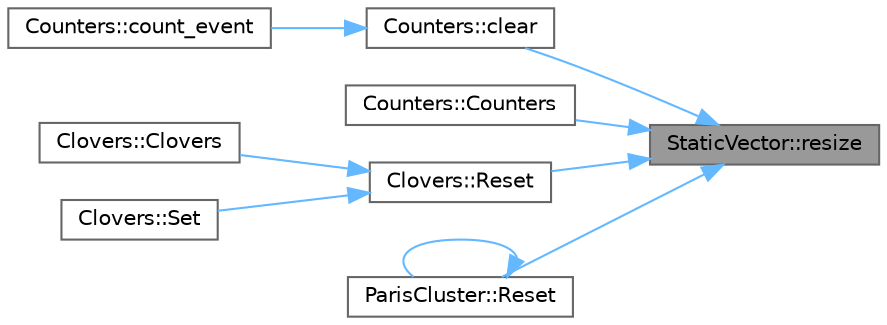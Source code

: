 digraph "StaticVector::resize"
{
 // LATEX_PDF_SIZE
  bgcolor="transparent";
  edge [fontname=Helvetica,fontsize=10,labelfontname=Helvetica,labelfontsize=10];
  node [fontname=Helvetica,fontsize=10,shape=box,height=0.2,width=0.4];
  rankdir="RL";
  Node1 [id="Node000001",label="StaticVector::resize",height=0.2,width=0.4,color="gray40", fillcolor="grey60", style="filled", fontcolor="black",tooltip=" "];
  Node1 -> Node2 [id="edge1_Node000001_Node000002",dir="back",color="steelblue1",style="solid",tooltip=" "];
  Node2 [id="Node000002",label="Counters::clear",height=0.2,width=0.4,color="grey40", fillcolor="white", style="filled",URL="$class_counters.html#ada46b45bb45210aad28a4ebbd23f98f8",tooltip=" "];
  Node2 -> Node3 [id="edge2_Node000002_Node000003",dir="back",color="steelblue1",style="solid",tooltip=" "];
  Node3 [id="Node000003",label="Counters::count_event",height=0.2,width=0.4,color="grey40", fillcolor="white", style="filled",URL="$class_counters.html#a438d855f700f802261df045b1f52723e",tooltip=" "];
  Node1 -> Node4 [id="edge3_Node000001_Node000004",dir="back",color="steelblue1",style="solid",tooltip=" "];
  Node4 [id="Node000004",label="Counters::Counters",height=0.2,width=0.4,color="grey40", fillcolor="white", style="filled",URL="$class_counters.html#a6d83023bf5dece2147c82ad2b1906abd",tooltip=" "];
  Node1 -> Node5 [id="edge4_Node000001_Node000005",dir="back",color="steelblue1",style="solid",tooltip=" "];
  Node5 [id="Node000005",label="Clovers::Reset",height=0.2,width=0.4,color="grey40", fillcolor="white", style="filled",URL="$class_clovers.html#a60b7747d54a60759b4eae02deac50f95",tooltip=" "];
  Node5 -> Node6 [id="edge5_Node000005_Node000006",dir="back",color="steelblue1",style="solid",tooltip=" "];
  Node6 [id="Node000006",label="Clovers::Clovers",height=0.2,width=0.4,color="grey40", fillcolor="white", style="filled",URL="$class_clovers.html#addcd7785b41aec6be8988166a5b04fa0",tooltip=" "];
  Node5 -> Node7 [id="edge6_Node000005_Node000007",dir="back",color="steelblue1",style="solid",tooltip=" "];
  Node7 [id="Node000007",label="Clovers::Set",height=0.2,width=0.4,color="grey40", fillcolor="white", style="filled",URL="$class_clovers.html#a977acc3d37abce501ac0e064d2dbf3f9",tooltip=" "];
  Node1 -> Node8 [id="edge7_Node000001_Node000008",dir="back",color="steelblue1",style="solid",tooltip=" "];
  Node8 [id="Node000008",label="ParisCluster::Reset",height=0.2,width=0.4,color="grey40", fillcolor="white", style="filled",URL="$class_paris_cluster.html#a89bc98595a9dc18b60a59402231da372",tooltip=" "];
  Node8 -> Node8 [id="edge8_Node000008_Node000008",dir="back",color="steelblue1",style="solid",tooltip=" "];
}
